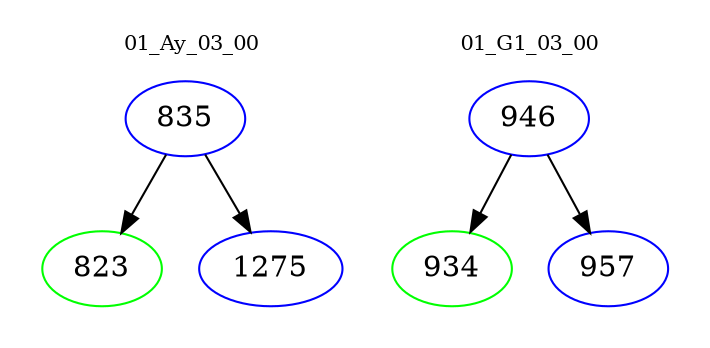 digraph{
subgraph cluster_0 {
color = white
label = "01_Ay_03_00";
fontsize=10;
T0_835 [label="835", color="blue"]
T0_835 -> T0_823 [color="black"]
T0_823 [label="823", color="green"]
T0_835 -> T0_1275 [color="black"]
T0_1275 [label="1275", color="blue"]
}
subgraph cluster_1 {
color = white
label = "01_G1_03_00";
fontsize=10;
T1_946 [label="946", color="blue"]
T1_946 -> T1_934 [color="black"]
T1_934 [label="934", color="green"]
T1_946 -> T1_957 [color="black"]
T1_957 [label="957", color="blue"]
}
}
